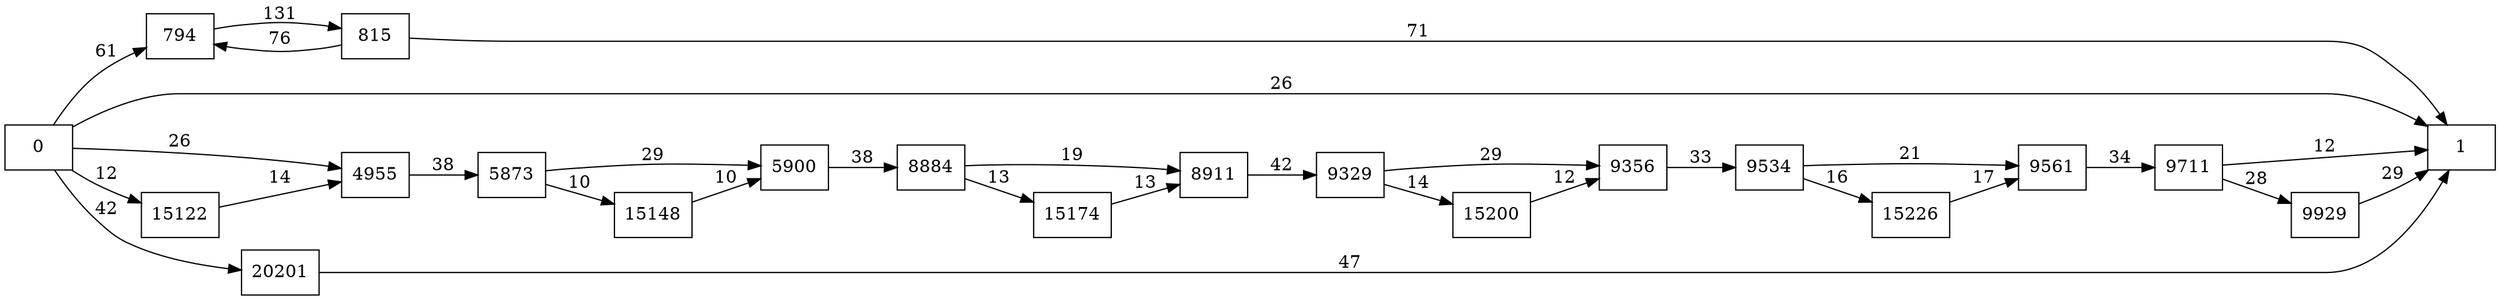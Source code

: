digraph {
	graph [rankdir=LR]
	node [shape=rectangle]
	794 -> 815 [label=131]
	815 -> 794 [label=76]
	815 -> 1 [label=71]
	4955 -> 5873 [label=38]
	5873 -> 5900 [label=29]
	5873 -> 15148 [label=10]
	5900 -> 8884 [label=38]
	8884 -> 8911 [label=19]
	8884 -> 15174 [label=13]
	8911 -> 9329 [label=42]
	9329 -> 9356 [label=29]
	9329 -> 15200 [label=14]
	9356 -> 9534 [label=33]
	9534 -> 9561 [label=21]
	9534 -> 15226 [label=16]
	9561 -> 9711 [label=34]
	9711 -> 1 [label=12]
	9711 -> 9929 [label=28]
	9929 -> 1 [label=29]
	15122 -> 4955 [label=14]
	15148 -> 5900 [label=10]
	15174 -> 8911 [label=13]
	15200 -> 9356 [label=12]
	15226 -> 9561 [label=17]
	20201 -> 1 [label=47]
	0 -> 4955 [label=26]
	0 -> 794 [label=61]
	0 -> 1 [label=26]
	0 -> 15122 [label=12]
	0 -> 20201 [label=42]
}
